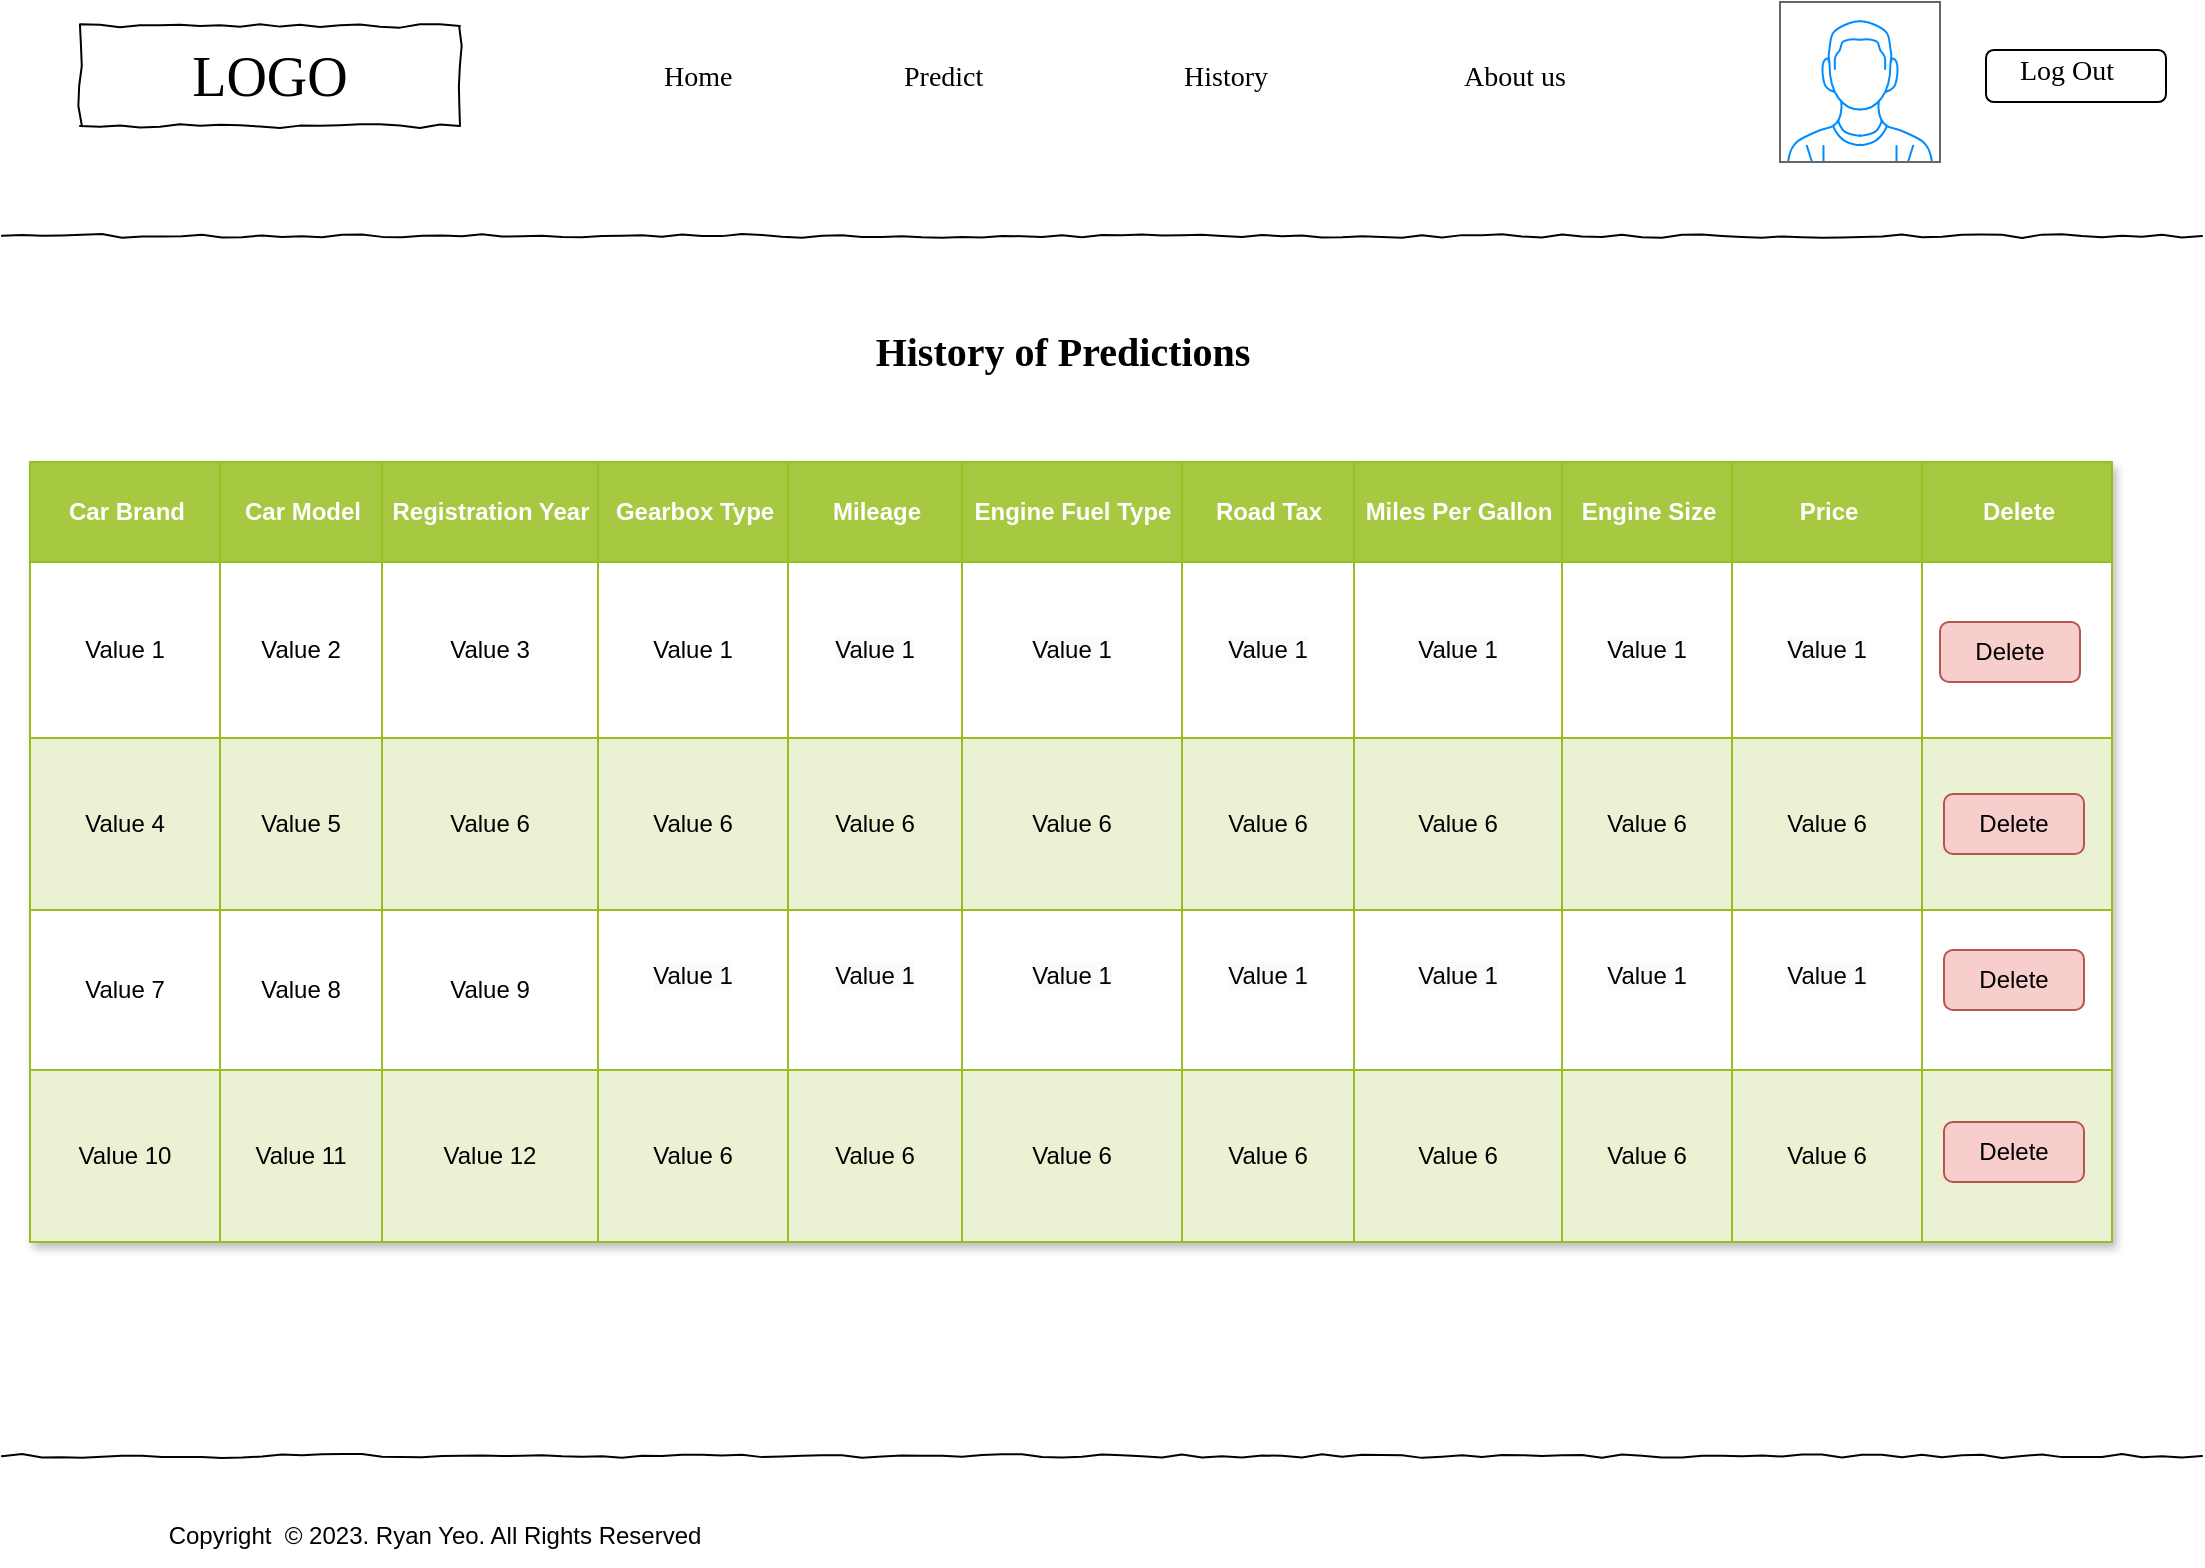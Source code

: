 <mxfile version="22.0.8" type="gitlab">
  <diagram name="Page-1" id="03018318-947c-dd8e-b7a3-06fadd420f32">
    <mxGraphModel dx="1235" dy="721" grid="1" gridSize="10" guides="1" tooltips="1" connect="1" arrows="1" fold="1" page="1" pageScale="1" pageWidth="1100" pageHeight="850" background="none" math="0" shadow="0">
      <root>
        <mxCell id="0" />
        <mxCell id="1" parent="0" />
        <mxCell id="ZukCDp1NpsssW5DUEXsI-14" value="LOGO" style="whiteSpace=wrap;html=1;rounded=0;shadow=0;labelBackgroundColor=none;strokeWidth=1;fontFamily=Verdana;fontSize=28;align=center;comic=1;" parent="1" vertex="1">
          <mxGeometry x="39" y="52" width="190" height="50" as="geometry" />
        </mxCell>
        <mxCell id="ZukCDp1NpsssW5DUEXsI-15" value="Home" style="text;html=1;points=[];align=left;verticalAlign=top;spacingTop=-4;fontSize=14;fontFamily=Verdana" parent="1" vertex="1">
          <mxGeometry x="329" y="67" width="60" height="20" as="geometry" />
        </mxCell>
        <mxCell id="ZukCDp1NpsssW5DUEXsI-16" value="Predict" style="text;html=1;points=[];align=left;verticalAlign=top;spacingTop=-4;fontSize=14;fontFamily=Verdana" parent="1" vertex="1">
          <mxGeometry x="449" y="67" width="60" height="20" as="geometry" />
        </mxCell>
        <mxCell id="ZukCDp1NpsssW5DUEXsI-17" value="" style="line;strokeWidth=1;html=1;rounded=0;shadow=0;labelBackgroundColor=none;fillColor=none;fontFamily=Verdana;fontSize=14;fontColor=#000000;align=center;comic=1;" parent="1" vertex="1">
          <mxGeometry y="152" width="1100" height="10" as="geometry" />
        </mxCell>
        <mxCell id="ZukCDp1NpsssW5DUEXsI-19" value="History" style="text;html=1;points=[];align=left;verticalAlign=top;spacingTop=-4;fontSize=14;fontFamily=Verdana" parent="1" vertex="1">
          <mxGeometry x="589" y="67" width="60" height="20" as="geometry" />
        </mxCell>
        <mxCell id="ZukCDp1NpsssW5DUEXsI-20" value="About us" style="text;html=1;points=[];align=left;verticalAlign=top;spacingTop=-4;fontSize=14;fontFamily=Verdana" parent="1" vertex="1">
          <mxGeometry x="729" y="67" width="60" height="20" as="geometry" />
        </mxCell>
        <mxCell id="ZukCDp1NpsssW5DUEXsI-21" value="" style="verticalLabelPosition=bottom;shadow=0;dashed=0;align=center;html=1;verticalAlign=top;strokeWidth=1;shape=mxgraph.mockup.containers.userMale;strokeColor=#666666;strokeColor2=#008cff;" parent="1" vertex="1">
          <mxGeometry x="889" y="40" width="80" height="80" as="geometry" />
        </mxCell>
        <mxCell id="ZukCDp1NpsssW5DUEXsI-22" value="" style="group" parent="1" vertex="1" connectable="0">
          <mxGeometry x="992" y="64" width="90" height="26" as="geometry" />
        </mxCell>
        <mxCell id="ZukCDp1NpsssW5DUEXsI-23" value="" style="rounded=1;whiteSpace=wrap;html=1;" parent="ZukCDp1NpsssW5DUEXsI-22" vertex="1">
          <mxGeometry width="90" height="26" as="geometry" />
        </mxCell>
        <mxCell id="ZukCDp1NpsssW5DUEXsI-24" value="Log Out" style="text;html=1;points=[];align=left;verticalAlign=top;spacingTop=-4;fontSize=14;fontFamily=Verdana" parent="ZukCDp1NpsssW5DUEXsI-22" vertex="1">
          <mxGeometry x="15" width="60" height="20" as="geometry" />
        </mxCell>
        <mxCell id="ZukCDp1NpsssW5DUEXsI-25" value="" style="line;strokeWidth=1;html=1;rounded=0;shadow=0;labelBackgroundColor=none;fillColor=none;fontFamily=Verdana;fontSize=14;fontColor=#000000;align=center;comic=1;" parent="1" vertex="1">
          <mxGeometry y="762" width="1100" height="10" as="geometry" />
        </mxCell>
        <mxCell id="ZukCDp1NpsssW5DUEXsI-26" value="Copyright&amp;nbsp;&amp;nbsp;© 2023. Ryan Yeo. All Rights Reserved" style="text;html=1;align=center;verticalAlign=middle;resizable=0;points=[];autosize=1;strokeColor=none;fillColor=none;" parent="1" vertex="1">
          <mxGeometry x="71" y="792" width="290" height="30" as="geometry" />
        </mxCell>
        <mxCell id="ZukCDp1NpsssW5DUEXsI-48" value="&lt;b&gt;&lt;font style=&quot;font-size: 20px;&quot;&gt;History of Predictions&lt;/font&gt;&lt;/b&gt;" style="text;html=1;points=[];align=center;verticalAlign=top;spacingTop=-4;fontSize=14;fontFamily=Verdana" parent="1" vertex="1">
          <mxGeometry x="320" y="200" width="420" height="20" as="geometry" />
        </mxCell>
        <mxCell id="ZukCDp1NpsssW5DUEXsI-27" value="Assets" style="childLayout=tableLayout;recursiveResize=0;strokeColor=#98bf21;fillColor=#A7C942;shadow=1;" parent="1" vertex="1">
          <mxGeometry x="14" y="270" width="1041" height="390" as="geometry" />
        </mxCell>
        <mxCell id="ZukCDp1NpsssW5DUEXsI-28" style="shape=tableRow;horizontal=0;startSize=0;swimlaneHead=0;swimlaneBody=0;top=0;left=0;bottom=0;right=0;dropTarget=0;collapsible=0;recursiveResize=0;expand=0;fontStyle=0;strokeColor=inherit;fillColor=#ffffff;" parent="ZukCDp1NpsssW5DUEXsI-27" vertex="1">
          <mxGeometry width="1041" height="50" as="geometry" />
        </mxCell>
        <mxCell id="ZukCDp1NpsssW5DUEXsI-29" value="Car Brand" style="connectable=0;recursiveResize=0;strokeColor=inherit;fillColor=#A7C942;align=center;fontStyle=1;fontColor=#FFFFFF;html=1;" parent="ZukCDp1NpsssW5DUEXsI-28" vertex="1">
          <mxGeometry width="95" height="50" as="geometry">
            <mxRectangle width="95" height="50" as="alternateBounds" />
          </mxGeometry>
        </mxCell>
        <mxCell id="ZukCDp1NpsssW5DUEXsI-30" value="Car Model" style="connectable=0;recursiveResize=0;strokeColor=inherit;fillColor=#A7C942;align=center;fontStyle=1;fontColor=#FFFFFF;html=1;" parent="ZukCDp1NpsssW5DUEXsI-28" vertex="1">
          <mxGeometry x="95" width="81" height="50" as="geometry">
            <mxRectangle width="81" height="50" as="alternateBounds" />
          </mxGeometry>
        </mxCell>
        <mxCell id="ZukCDp1NpsssW5DUEXsI-31" value="Registration Year" style="connectable=0;recursiveResize=0;strokeColor=inherit;fillColor=#A7C942;align=center;fontStyle=1;fontColor=#FFFFFF;html=1;" parent="ZukCDp1NpsssW5DUEXsI-28" vertex="1">
          <mxGeometry x="176" width="108" height="50" as="geometry">
            <mxRectangle width="108" height="50" as="alternateBounds" />
          </mxGeometry>
        </mxCell>
        <mxCell id="ZukCDp1NpsssW5DUEXsI-151" value="Gearbox Type" style="connectable=0;recursiveResize=0;strokeColor=inherit;fillColor=#A7C942;align=center;fontStyle=1;fontColor=#FFFFFF;html=1;" parent="ZukCDp1NpsssW5DUEXsI-28" vertex="1">
          <mxGeometry x="284" width="95" height="50" as="geometry">
            <mxRectangle width="95" height="50" as="alternateBounds" />
          </mxGeometry>
        </mxCell>
        <mxCell id="ZukCDp1NpsssW5DUEXsI-146" value="Mileage" style="connectable=0;recursiveResize=0;strokeColor=inherit;fillColor=#A7C942;align=center;fontStyle=1;fontColor=#FFFFFF;html=1;" parent="ZukCDp1NpsssW5DUEXsI-28" vertex="1">
          <mxGeometry x="379" width="87" height="50" as="geometry">
            <mxRectangle width="87" height="50" as="alternateBounds" />
          </mxGeometry>
        </mxCell>
        <mxCell id="ZukCDp1NpsssW5DUEXsI-141" value="Engine Fuel Type" style="connectable=0;recursiveResize=0;strokeColor=inherit;fillColor=#A7C942;align=center;fontStyle=1;fontColor=#FFFFFF;html=1;" parent="ZukCDp1NpsssW5DUEXsI-28" vertex="1">
          <mxGeometry x="466" width="110" height="50" as="geometry">
            <mxRectangle width="110" height="50" as="alternateBounds" />
          </mxGeometry>
        </mxCell>
        <mxCell id="ZukCDp1NpsssW5DUEXsI-136" value="Road Tax" style="connectable=0;recursiveResize=0;strokeColor=inherit;fillColor=#A7C942;align=center;fontStyle=1;fontColor=#FFFFFF;html=1;" parent="ZukCDp1NpsssW5DUEXsI-28" vertex="1">
          <mxGeometry x="576" width="86" height="50" as="geometry">
            <mxRectangle width="86" height="50" as="alternateBounds" />
          </mxGeometry>
        </mxCell>
        <mxCell id="ZukCDp1NpsssW5DUEXsI-131" value="Miles Per Gallon" style="connectable=0;recursiveResize=0;strokeColor=inherit;fillColor=#A7C942;align=center;fontStyle=1;fontColor=#FFFFFF;html=1;" parent="ZukCDp1NpsssW5DUEXsI-28" vertex="1">
          <mxGeometry x="662" width="104" height="50" as="geometry">
            <mxRectangle width="104" height="50" as="alternateBounds" />
          </mxGeometry>
        </mxCell>
        <mxCell id="ZukCDp1NpsssW5DUEXsI-126" value="Engine Size" style="connectable=0;recursiveResize=0;strokeColor=inherit;fillColor=#A7C942;align=center;fontStyle=1;fontColor=#FFFFFF;html=1;" parent="ZukCDp1NpsssW5DUEXsI-28" vertex="1">
          <mxGeometry x="766" width="85" height="50" as="geometry">
            <mxRectangle width="85" height="50" as="alternateBounds" />
          </mxGeometry>
        </mxCell>
        <mxCell id="ZukCDp1NpsssW5DUEXsI-121" value="Price" style="connectable=0;recursiveResize=0;strokeColor=inherit;fillColor=#A7C942;align=center;fontStyle=1;fontColor=#FFFFFF;html=1;" parent="ZukCDp1NpsssW5DUEXsI-28" vertex="1">
          <mxGeometry x="851" width="95" height="50" as="geometry">
            <mxRectangle width="95" height="50" as="alternateBounds" />
          </mxGeometry>
        </mxCell>
        <mxCell id="8HV1N5xCebpjDECiZHjt-6" value="Delete" style="connectable=0;recursiveResize=0;strokeColor=inherit;fillColor=#A7C942;align=center;fontStyle=1;fontColor=#FFFFFF;html=1;" parent="ZukCDp1NpsssW5DUEXsI-28" vertex="1">
          <mxGeometry x="946" width="95" height="50" as="geometry">
            <mxRectangle width="95" height="50" as="alternateBounds" />
          </mxGeometry>
        </mxCell>
        <mxCell id="ZukCDp1NpsssW5DUEXsI-32" value="" style="shape=tableRow;horizontal=0;startSize=0;swimlaneHead=0;swimlaneBody=0;top=0;left=0;bottom=0;right=0;dropTarget=0;collapsible=0;recursiveResize=0;expand=0;fontStyle=0;strokeColor=inherit;fillColor=#ffffff;" parent="ZukCDp1NpsssW5DUEXsI-27" vertex="1">
          <mxGeometry y="50" width="1041" height="88" as="geometry" />
        </mxCell>
        <mxCell id="ZukCDp1NpsssW5DUEXsI-33" value="Value 1" style="connectable=0;recursiveResize=0;strokeColor=inherit;fillColor=inherit;align=center;whiteSpace=wrap;html=1;" parent="ZukCDp1NpsssW5DUEXsI-32" vertex="1">
          <mxGeometry width="95" height="88" as="geometry">
            <mxRectangle width="95" height="88" as="alternateBounds" />
          </mxGeometry>
        </mxCell>
        <mxCell id="ZukCDp1NpsssW5DUEXsI-34" value="Value 2" style="connectable=0;recursiveResize=0;strokeColor=inherit;fillColor=inherit;align=center;whiteSpace=wrap;html=1;" parent="ZukCDp1NpsssW5DUEXsI-32" vertex="1">
          <mxGeometry x="95" width="81" height="88" as="geometry">
            <mxRectangle width="81" height="88" as="alternateBounds" />
          </mxGeometry>
        </mxCell>
        <mxCell id="ZukCDp1NpsssW5DUEXsI-35" value="Value 3" style="connectable=0;recursiveResize=0;strokeColor=inherit;fillColor=inherit;align=center;whiteSpace=wrap;html=1;" parent="ZukCDp1NpsssW5DUEXsI-32" vertex="1">
          <mxGeometry x="176" width="108" height="88" as="geometry">
            <mxRectangle width="108" height="88" as="alternateBounds" />
          </mxGeometry>
        </mxCell>
        <mxCell id="ZukCDp1NpsssW5DUEXsI-152" value="Value 1&lt;br&gt;" style="connectable=0;recursiveResize=0;strokeColor=inherit;fillColor=inherit;align=center;whiteSpace=wrap;html=1;" parent="ZukCDp1NpsssW5DUEXsI-32" vertex="1">
          <mxGeometry x="284" width="95" height="88" as="geometry">
            <mxRectangle width="95" height="88" as="alternateBounds" />
          </mxGeometry>
        </mxCell>
        <mxCell id="ZukCDp1NpsssW5DUEXsI-147" value="&#xa;&lt;br style=&quot;border-color: var(--border-color); color: rgb(0, 0, 0); font-family: Helvetica; font-size: 12px; font-style: normal; font-variant-ligatures: normal; font-variant-caps: normal; font-weight: 400; letter-spacing: normal; orphans: 2; text-align: center; text-indent: 0px; text-transform: none; widows: 2; word-spacing: 0px; -webkit-text-stroke-width: 0px; background-color: rgb(251, 251, 251); text-decoration-thickness: initial; text-decoration-style: initial; text-decoration-color: initial;&quot;&gt;&lt;span style=&quot;border-color: var(--border-color); color: rgb(0, 0, 0); font-family: Helvetica; font-size: 12px; font-style: normal; font-variant-ligatures: normal; font-variant-caps: normal; font-weight: 400; letter-spacing: normal; orphans: 2; text-align: center; text-indent: 0px; text-transform: none; widows: 2; word-spacing: 0px; -webkit-text-stroke-width: 0px; text-decoration-thickness: initial; text-decoration-style: initial; text-decoration-color: initial; background-color: rgb(251, 251, 251); float: none; display: inline !important;&quot;&gt;Value 1&lt;/span&gt;&lt;br style=&quot;border-color: var(--border-color); color: rgb(0, 0, 0); font-family: Helvetica; font-size: 12px; font-style: normal; font-variant-ligatures: normal; font-variant-caps: normal; font-weight: 400; letter-spacing: normal; orphans: 2; text-align: center; text-indent: 0px; text-transform: none; widows: 2; word-spacing: 0px; -webkit-text-stroke-width: 0px; background-color: rgb(251, 251, 251); text-decoration-thickness: initial; text-decoration-style: initial; text-decoration-color: initial;&quot;&gt;&#xa;&#xa;" style="connectable=0;recursiveResize=0;strokeColor=inherit;fillColor=inherit;align=center;whiteSpace=wrap;html=1;" parent="ZukCDp1NpsssW5DUEXsI-32" vertex="1">
          <mxGeometry x="379" width="87" height="88" as="geometry">
            <mxRectangle width="87" height="88" as="alternateBounds" />
          </mxGeometry>
        </mxCell>
        <mxCell id="ZukCDp1NpsssW5DUEXsI-142" value="&#xa;&lt;br style=&quot;border-color: var(--border-color); color: rgb(0, 0, 0); font-family: Helvetica; font-size: 12px; font-style: normal; font-variant-ligatures: normal; font-variant-caps: normal; font-weight: 400; letter-spacing: normal; orphans: 2; text-align: center; text-indent: 0px; text-transform: none; widows: 2; word-spacing: 0px; -webkit-text-stroke-width: 0px; background-color: rgb(251, 251, 251); text-decoration-thickness: initial; text-decoration-style: initial; text-decoration-color: initial;&quot;&gt;&lt;span style=&quot;border-color: var(--border-color); color: rgb(0, 0, 0); font-family: Helvetica; font-size: 12px; font-style: normal; font-variant-ligatures: normal; font-variant-caps: normal; font-weight: 400; letter-spacing: normal; orphans: 2; text-align: center; text-indent: 0px; text-transform: none; widows: 2; word-spacing: 0px; -webkit-text-stroke-width: 0px; text-decoration-thickness: initial; text-decoration-style: initial; text-decoration-color: initial; background-color: rgb(251, 251, 251); float: none; display: inline !important;&quot;&gt;Value 1&lt;/span&gt;&lt;br style=&quot;border-color: var(--border-color); color: rgb(0, 0, 0); font-family: Helvetica; font-size: 12px; font-style: normal; font-variant-ligatures: normal; font-variant-caps: normal; font-weight: 400; letter-spacing: normal; orphans: 2; text-align: center; text-indent: 0px; text-transform: none; widows: 2; word-spacing: 0px; -webkit-text-stroke-width: 0px; background-color: rgb(251, 251, 251); text-decoration-thickness: initial; text-decoration-style: initial; text-decoration-color: initial;&quot;&gt;&#xa;&#xa;" style="connectable=0;recursiveResize=0;strokeColor=inherit;fillColor=inherit;align=center;whiteSpace=wrap;html=1;" parent="ZukCDp1NpsssW5DUEXsI-32" vertex="1">
          <mxGeometry x="466" width="110" height="88" as="geometry">
            <mxRectangle width="110" height="88" as="alternateBounds" />
          </mxGeometry>
        </mxCell>
        <mxCell id="ZukCDp1NpsssW5DUEXsI-137" value="&#xa;&lt;br style=&quot;border-color: var(--border-color); color: rgb(0, 0, 0); font-family: Helvetica; font-size: 12px; font-style: normal; font-variant-ligatures: normal; font-variant-caps: normal; font-weight: 400; letter-spacing: normal; orphans: 2; text-align: center; text-indent: 0px; text-transform: none; widows: 2; word-spacing: 0px; -webkit-text-stroke-width: 0px; background-color: rgb(251, 251, 251); text-decoration-thickness: initial; text-decoration-style: initial; text-decoration-color: initial;&quot;&gt;&lt;span style=&quot;border-color: var(--border-color); color: rgb(0, 0, 0); font-family: Helvetica; font-size: 12px; font-style: normal; font-variant-ligatures: normal; font-variant-caps: normal; font-weight: 400; letter-spacing: normal; orphans: 2; text-align: center; text-indent: 0px; text-transform: none; widows: 2; word-spacing: 0px; -webkit-text-stroke-width: 0px; text-decoration-thickness: initial; text-decoration-style: initial; text-decoration-color: initial; background-color: rgb(251, 251, 251); float: none; display: inline !important;&quot;&gt;Value 1&lt;/span&gt;&lt;br style=&quot;border-color: var(--border-color); color: rgb(0, 0, 0); font-family: Helvetica; font-size: 12px; font-style: normal; font-variant-ligatures: normal; font-variant-caps: normal; font-weight: 400; letter-spacing: normal; orphans: 2; text-align: center; text-indent: 0px; text-transform: none; widows: 2; word-spacing: 0px; -webkit-text-stroke-width: 0px; background-color: rgb(251, 251, 251); text-decoration-thickness: initial; text-decoration-style: initial; text-decoration-color: initial;&quot;&gt;&#xa;&#xa;" style="connectable=0;recursiveResize=0;strokeColor=inherit;fillColor=inherit;align=center;whiteSpace=wrap;html=1;" parent="ZukCDp1NpsssW5DUEXsI-32" vertex="1">
          <mxGeometry x="576" width="86" height="88" as="geometry">
            <mxRectangle width="86" height="88" as="alternateBounds" />
          </mxGeometry>
        </mxCell>
        <mxCell id="ZukCDp1NpsssW5DUEXsI-132" value="&#xa;&lt;br style=&quot;border-color: var(--border-color); color: rgb(0, 0, 0); font-family: Helvetica; font-size: 12px; font-style: normal; font-variant-ligatures: normal; font-variant-caps: normal; font-weight: 400; letter-spacing: normal; orphans: 2; text-align: center; text-indent: 0px; text-transform: none; widows: 2; word-spacing: 0px; -webkit-text-stroke-width: 0px; background-color: rgb(251, 251, 251); text-decoration-thickness: initial; text-decoration-style: initial; text-decoration-color: initial;&quot;&gt;&lt;span style=&quot;border-color: var(--border-color); color: rgb(0, 0, 0); font-family: Helvetica; font-size: 12px; font-style: normal; font-variant-ligatures: normal; font-variant-caps: normal; font-weight: 400; letter-spacing: normal; orphans: 2; text-align: center; text-indent: 0px; text-transform: none; widows: 2; word-spacing: 0px; -webkit-text-stroke-width: 0px; text-decoration-thickness: initial; text-decoration-style: initial; text-decoration-color: initial; background-color: rgb(251, 251, 251); float: none; display: inline !important;&quot;&gt;Value 1&lt;/span&gt;&lt;br style=&quot;border-color: var(--border-color); color: rgb(0, 0, 0); font-family: Helvetica; font-size: 12px; font-style: normal; font-variant-ligatures: normal; font-variant-caps: normal; font-weight: 400; letter-spacing: normal; orphans: 2; text-align: center; text-indent: 0px; text-transform: none; widows: 2; word-spacing: 0px; -webkit-text-stroke-width: 0px; background-color: rgb(251, 251, 251); text-decoration-thickness: initial; text-decoration-style: initial; text-decoration-color: initial;&quot;&gt;&#xa;&#xa;" style="connectable=0;recursiveResize=0;strokeColor=inherit;fillColor=inherit;align=center;whiteSpace=wrap;html=1;" parent="ZukCDp1NpsssW5DUEXsI-32" vertex="1">
          <mxGeometry x="662" width="104" height="88" as="geometry">
            <mxRectangle width="104" height="88" as="alternateBounds" />
          </mxGeometry>
        </mxCell>
        <mxCell id="ZukCDp1NpsssW5DUEXsI-127" value="&#xa;&lt;br style=&quot;border-color: var(--border-color); color: rgb(0, 0, 0); font-family: Helvetica; font-size: 12px; font-style: normal; font-variant-ligatures: normal; font-variant-caps: normal; font-weight: 400; letter-spacing: normal; orphans: 2; text-align: center; text-indent: 0px; text-transform: none; widows: 2; word-spacing: 0px; -webkit-text-stroke-width: 0px; background-color: rgb(251, 251, 251); text-decoration-thickness: initial; text-decoration-style: initial; text-decoration-color: initial;&quot;&gt;&lt;span style=&quot;border-color: var(--border-color); color: rgb(0, 0, 0); font-family: Helvetica; font-size: 12px; font-style: normal; font-variant-ligatures: normal; font-variant-caps: normal; font-weight: 400; letter-spacing: normal; orphans: 2; text-align: center; text-indent: 0px; text-transform: none; widows: 2; word-spacing: 0px; -webkit-text-stroke-width: 0px; text-decoration-thickness: initial; text-decoration-style: initial; text-decoration-color: initial; background-color: rgb(251, 251, 251); float: none; display: inline !important;&quot;&gt;Value 1&lt;/span&gt;&lt;br style=&quot;border-color: var(--border-color); color: rgb(0, 0, 0); font-family: Helvetica; font-size: 12px; font-style: normal; font-variant-ligatures: normal; font-variant-caps: normal; font-weight: 400; letter-spacing: normal; orphans: 2; text-align: center; text-indent: 0px; text-transform: none; widows: 2; word-spacing: 0px; -webkit-text-stroke-width: 0px; background-color: rgb(251, 251, 251); text-decoration-thickness: initial; text-decoration-style: initial; text-decoration-color: initial;&quot;&gt;&#xa;&#xa;" style="connectable=0;recursiveResize=0;strokeColor=inherit;fillColor=inherit;align=center;whiteSpace=wrap;html=1;" parent="ZukCDp1NpsssW5DUEXsI-32" vertex="1">
          <mxGeometry x="766" width="85" height="88" as="geometry">
            <mxRectangle width="85" height="88" as="alternateBounds" />
          </mxGeometry>
        </mxCell>
        <mxCell id="ZukCDp1NpsssW5DUEXsI-122" value="&#xa;&lt;br style=&quot;border-color: var(--border-color); color: rgb(0, 0, 0); font-family: Helvetica; font-size: 12px; font-style: normal; font-variant-ligatures: normal; font-variant-caps: normal; font-weight: 400; letter-spacing: normal; orphans: 2; text-align: center; text-indent: 0px; text-transform: none; widows: 2; word-spacing: 0px; -webkit-text-stroke-width: 0px; background-color: rgb(251, 251, 251); text-decoration-thickness: initial; text-decoration-style: initial; text-decoration-color: initial;&quot;&gt;&lt;span style=&quot;border-color: var(--border-color); color: rgb(0, 0, 0); font-family: Helvetica; font-size: 12px; font-style: normal; font-variant-ligatures: normal; font-variant-caps: normal; font-weight: 400; letter-spacing: normal; orphans: 2; text-align: center; text-indent: 0px; text-transform: none; widows: 2; word-spacing: 0px; -webkit-text-stroke-width: 0px; text-decoration-thickness: initial; text-decoration-style: initial; text-decoration-color: initial; background-color: rgb(251, 251, 251); float: none; display: inline !important;&quot;&gt;Value 1&lt;/span&gt;&lt;br style=&quot;border-color: var(--border-color); color: rgb(0, 0, 0); font-family: Helvetica; font-size: 12px; font-style: normal; font-variant-ligatures: normal; font-variant-caps: normal; font-weight: 400; letter-spacing: normal; orphans: 2; text-align: center; text-indent: 0px; text-transform: none; widows: 2; word-spacing: 0px; -webkit-text-stroke-width: 0px; background-color: rgb(251, 251, 251); text-decoration-thickness: initial; text-decoration-style: initial; text-decoration-color: initial;&quot;&gt;&#xa;&#xa;" style="connectable=0;recursiveResize=0;strokeColor=inherit;fillColor=inherit;align=center;whiteSpace=wrap;html=1;" parent="ZukCDp1NpsssW5DUEXsI-32" vertex="1">
          <mxGeometry x="851" width="95" height="88" as="geometry">
            <mxRectangle width="95" height="88" as="alternateBounds" />
          </mxGeometry>
        </mxCell>
        <mxCell id="8HV1N5xCebpjDECiZHjt-7" style="connectable=0;recursiveResize=0;strokeColor=inherit;fillColor=inherit;align=center;whiteSpace=wrap;html=1;" parent="ZukCDp1NpsssW5DUEXsI-32" vertex="1">
          <mxGeometry x="946" width="95" height="88" as="geometry">
            <mxRectangle width="95" height="88" as="alternateBounds" />
          </mxGeometry>
        </mxCell>
        <mxCell id="ZukCDp1NpsssW5DUEXsI-36" value="" style="shape=tableRow;horizontal=0;startSize=0;swimlaneHead=0;swimlaneBody=0;top=0;left=0;bottom=0;right=0;dropTarget=0;collapsible=0;recursiveResize=0;expand=0;fontStyle=1;strokeColor=inherit;fillColor=#EAF2D3;" parent="ZukCDp1NpsssW5DUEXsI-27" vertex="1">
          <mxGeometry y="138" width="1041" height="86" as="geometry" />
        </mxCell>
        <mxCell id="ZukCDp1NpsssW5DUEXsI-37" value="Value 4" style="connectable=0;recursiveResize=0;strokeColor=inherit;fillColor=inherit;whiteSpace=wrap;html=1;" parent="ZukCDp1NpsssW5DUEXsI-36" vertex="1">
          <mxGeometry width="95" height="86" as="geometry">
            <mxRectangle width="95" height="86" as="alternateBounds" />
          </mxGeometry>
        </mxCell>
        <mxCell id="ZukCDp1NpsssW5DUEXsI-38" value="Value 5" style="connectable=0;recursiveResize=0;strokeColor=inherit;fillColor=inherit;whiteSpace=wrap;html=1;" parent="ZukCDp1NpsssW5DUEXsI-36" vertex="1">
          <mxGeometry x="95" width="81" height="86" as="geometry">
            <mxRectangle width="81" height="86" as="alternateBounds" />
          </mxGeometry>
        </mxCell>
        <mxCell id="ZukCDp1NpsssW5DUEXsI-39" value="Value 6" style="connectable=0;recursiveResize=0;strokeColor=inherit;fillColor=inherit;whiteSpace=wrap;html=1;" parent="ZukCDp1NpsssW5DUEXsI-36" vertex="1">
          <mxGeometry x="176" width="108" height="86" as="geometry">
            <mxRectangle width="108" height="86" as="alternateBounds" />
          </mxGeometry>
        </mxCell>
        <mxCell id="ZukCDp1NpsssW5DUEXsI-153" value="Value 6" style="connectable=0;recursiveResize=0;strokeColor=inherit;fillColor=inherit;whiteSpace=wrap;html=1;" parent="ZukCDp1NpsssW5DUEXsI-36" vertex="1">
          <mxGeometry x="284" width="95" height="86" as="geometry">
            <mxRectangle width="95" height="86" as="alternateBounds" />
          </mxGeometry>
        </mxCell>
        <mxCell id="ZukCDp1NpsssW5DUEXsI-148" value="Value 6" style="connectable=0;recursiveResize=0;strokeColor=inherit;fillColor=inherit;whiteSpace=wrap;html=1;" parent="ZukCDp1NpsssW5DUEXsI-36" vertex="1">
          <mxGeometry x="379" width="87" height="86" as="geometry">
            <mxRectangle width="87" height="86" as="alternateBounds" />
          </mxGeometry>
        </mxCell>
        <mxCell id="ZukCDp1NpsssW5DUEXsI-143" value="Value 6" style="connectable=0;recursiveResize=0;strokeColor=inherit;fillColor=inherit;whiteSpace=wrap;html=1;" parent="ZukCDp1NpsssW5DUEXsI-36" vertex="1">
          <mxGeometry x="466" width="110" height="86" as="geometry">
            <mxRectangle width="110" height="86" as="alternateBounds" />
          </mxGeometry>
        </mxCell>
        <mxCell id="ZukCDp1NpsssW5DUEXsI-138" value="Value 6" style="connectable=0;recursiveResize=0;strokeColor=inherit;fillColor=inherit;whiteSpace=wrap;html=1;" parent="ZukCDp1NpsssW5DUEXsI-36" vertex="1">
          <mxGeometry x="576" width="86" height="86" as="geometry">
            <mxRectangle width="86" height="86" as="alternateBounds" />
          </mxGeometry>
        </mxCell>
        <mxCell id="ZukCDp1NpsssW5DUEXsI-133" value="Value 6" style="connectable=0;recursiveResize=0;strokeColor=inherit;fillColor=inherit;whiteSpace=wrap;html=1;" parent="ZukCDp1NpsssW5DUEXsI-36" vertex="1">
          <mxGeometry x="662" width="104" height="86" as="geometry">
            <mxRectangle width="104" height="86" as="alternateBounds" />
          </mxGeometry>
        </mxCell>
        <mxCell id="ZukCDp1NpsssW5DUEXsI-128" value="Value 6" style="connectable=0;recursiveResize=0;strokeColor=inherit;fillColor=inherit;whiteSpace=wrap;html=1;" parent="ZukCDp1NpsssW5DUEXsI-36" vertex="1">
          <mxGeometry x="766" width="85" height="86" as="geometry">
            <mxRectangle width="85" height="86" as="alternateBounds" />
          </mxGeometry>
        </mxCell>
        <mxCell id="ZukCDp1NpsssW5DUEXsI-123" value="Value 6" style="connectable=0;recursiveResize=0;strokeColor=inherit;fillColor=inherit;whiteSpace=wrap;html=1;" parent="ZukCDp1NpsssW5DUEXsI-36" vertex="1">
          <mxGeometry x="851" width="95" height="86" as="geometry">
            <mxRectangle width="95" height="86" as="alternateBounds" />
          </mxGeometry>
        </mxCell>
        <mxCell id="8HV1N5xCebpjDECiZHjt-8" style="connectable=0;recursiveResize=0;strokeColor=inherit;fillColor=inherit;whiteSpace=wrap;html=1;" parent="ZukCDp1NpsssW5DUEXsI-36" vertex="1">
          <mxGeometry x="946" width="95" height="86" as="geometry">
            <mxRectangle width="95" height="86" as="alternateBounds" />
          </mxGeometry>
        </mxCell>
        <mxCell id="ZukCDp1NpsssW5DUEXsI-40" value="" style="shape=tableRow;horizontal=0;startSize=0;swimlaneHead=0;swimlaneBody=0;top=0;left=0;bottom=0;right=0;dropTarget=0;collapsible=0;recursiveResize=0;expand=0;fontStyle=0;strokeColor=inherit;fillColor=#ffffff;" parent="ZukCDp1NpsssW5DUEXsI-27" vertex="1">
          <mxGeometry y="224" width="1041" height="80" as="geometry" />
        </mxCell>
        <mxCell id="ZukCDp1NpsssW5DUEXsI-41" value="Value 7" style="connectable=0;recursiveResize=0;strokeColor=inherit;fillColor=inherit;fontStyle=0;align=center;whiteSpace=wrap;html=1;" parent="ZukCDp1NpsssW5DUEXsI-40" vertex="1">
          <mxGeometry width="95" height="80" as="geometry">
            <mxRectangle width="95" height="80" as="alternateBounds" />
          </mxGeometry>
        </mxCell>
        <mxCell id="ZukCDp1NpsssW5DUEXsI-42" value="Value 8" style="connectable=0;recursiveResize=0;strokeColor=inherit;fillColor=inherit;fontStyle=0;align=center;whiteSpace=wrap;html=1;" parent="ZukCDp1NpsssW5DUEXsI-40" vertex="1">
          <mxGeometry x="95" width="81" height="80" as="geometry">
            <mxRectangle width="81" height="80" as="alternateBounds" />
          </mxGeometry>
        </mxCell>
        <mxCell id="ZukCDp1NpsssW5DUEXsI-43" value="Value 9" style="connectable=0;recursiveResize=0;strokeColor=inherit;fillColor=inherit;fontStyle=0;align=center;whiteSpace=wrap;html=1;" parent="ZukCDp1NpsssW5DUEXsI-40" vertex="1">
          <mxGeometry x="176" width="108" height="80" as="geometry">
            <mxRectangle width="108" height="80" as="alternateBounds" />
          </mxGeometry>
        </mxCell>
        <mxCell id="ZukCDp1NpsssW5DUEXsI-154" value="&#xa;&lt;span style=&quot;color: rgb(0, 0, 0); font-family: Helvetica; font-size: 12px; font-style: normal; font-variant-ligatures: normal; font-variant-caps: normal; font-weight: 400; letter-spacing: normal; orphans: 2; text-align: center; text-indent: 0px; text-transform: none; widows: 2; word-spacing: 0px; -webkit-text-stroke-width: 0px; background-color: rgb(251, 251, 251); text-decoration-thickness: initial; text-decoration-style: initial; text-decoration-color: initial; float: none; display: inline !important;&quot;&gt;Value 1&lt;/span&gt;&#xa;&#xa;" style="connectable=0;recursiveResize=0;strokeColor=inherit;fillColor=inherit;fontStyle=0;align=center;whiteSpace=wrap;html=1;" parent="ZukCDp1NpsssW5DUEXsI-40" vertex="1">
          <mxGeometry x="284" width="95" height="80" as="geometry">
            <mxRectangle width="95" height="80" as="alternateBounds" />
          </mxGeometry>
        </mxCell>
        <mxCell id="ZukCDp1NpsssW5DUEXsI-149" value="&#xa;&lt;span style=&quot;color: rgb(0, 0, 0); font-family: Helvetica; font-size: 12px; font-style: normal; font-variant-ligatures: normal; font-variant-caps: normal; font-weight: 400; letter-spacing: normal; orphans: 2; text-align: center; text-indent: 0px; text-transform: none; widows: 2; word-spacing: 0px; -webkit-text-stroke-width: 0px; background-color: rgb(251, 251, 251); text-decoration-thickness: initial; text-decoration-style: initial; text-decoration-color: initial; float: none; display: inline !important;&quot;&gt;Value 1&lt;/span&gt;&#xa;&#xa;" style="connectable=0;recursiveResize=0;strokeColor=inherit;fillColor=inherit;fontStyle=0;align=center;whiteSpace=wrap;html=1;" parent="ZukCDp1NpsssW5DUEXsI-40" vertex="1">
          <mxGeometry x="379" width="87" height="80" as="geometry">
            <mxRectangle width="87" height="80" as="alternateBounds" />
          </mxGeometry>
        </mxCell>
        <mxCell id="ZukCDp1NpsssW5DUEXsI-144" value="&#xa;&lt;span style=&quot;color: rgb(0, 0, 0); font-family: Helvetica; font-size: 12px; font-style: normal; font-variant-ligatures: normal; font-variant-caps: normal; font-weight: 400; letter-spacing: normal; orphans: 2; text-align: center; text-indent: 0px; text-transform: none; widows: 2; word-spacing: 0px; -webkit-text-stroke-width: 0px; background-color: rgb(251, 251, 251); text-decoration-thickness: initial; text-decoration-style: initial; text-decoration-color: initial; float: none; display: inline !important;&quot;&gt;Value 1&lt;/span&gt;&#xa;&#xa;" style="connectable=0;recursiveResize=0;strokeColor=inherit;fillColor=inherit;fontStyle=0;align=center;whiteSpace=wrap;html=1;" parent="ZukCDp1NpsssW5DUEXsI-40" vertex="1">
          <mxGeometry x="466" width="110" height="80" as="geometry">
            <mxRectangle width="110" height="80" as="alternateBounds" />
          </mxGeometry>
        </mxCell>
        <mxCell id="ZukCDp1NpsssW5DUEXsI-139" value="&#xa;&lt;span style=&quot;color: rgb(0, 0, 0); font-family: Helvetica; font-size: 12px; font-style: normal; font-variant-ligatures: normal; font-variant-caps: normal; font-weight: 400; letter-spacing: normal; orphans: 2; text-align: center; text-indent: 0px; text-transform: none; widows: 2; word-spacing: 0px; -webkit-text-stroke-width: 0px; background-color: rgb(251, 251, 251); text-decoration-thickness: initial; text-decoration-style: initial; text-decoration-color: initial; float: none; display: inline !important;&quot;&gt;Value 1&lt;/span&gt;&#xa;&#xa;" style="connectable=0;recursiveResize=0;strokeColor=inherit;fillColor=inherit;fontStyle=0;align=center;whiteSpace=wrap;html=1;" parent="ZukCDp1NpsssW5DUEXsI-40" vertex="1">
          <mxGeometry x="576" width="86" height="80" as="geometry">
            <mxRectangle width="86" height="80" as="alternateBounds" />
          </mxGeometry>
        </mxCell>
        <mxCell id="ZukCDp1NpsssW5DUEXsI-134" value="&#xa;&lt;span style=&quot;color: rgb(0, 0, 0); font-family: Helvetica; font-size: 12px; font-style: normal; font-variant-ligatures: normal; font-variant-caps: normal; font-weight: 400; letter-spacing: normal; orphans: 2; text-align: center; text-indent: 0px; text-transform: none; widows: 2; word-spacing: 0px; -webkit-text-stroke-width: 0px; background-color: rgb(251, 251, 251); text-decoration-thickness: initial; text-decoration-style: initial; text-decoration-color: initial; float: none; display: inline !important;&quot;&gt;Value 1&lt;/span&gt;&#xa;&#xa;" style="connectable=0;recursiveResize=0;strokeColor=inherit;fillColor=inherit;fontStyle=0;align=center;whiteSpace=wrap;html=1;" parent="ZukCDp1NpsssW5DUEXsI-40" vertex="1">
          <mxGeometry x="662" width="104" height="80" as="geometry">
            <mxRectangle width="104" height="80" as="alternateBounds" />
          </mxGeometry>
        </mxCell>
        <mxCell id="ZukCDp1NpsssW5DUEXsI-129" value="&#xa;&lt;span style=&quot;color: rgb(0, 0, 0); font-family: Helvetica; font-size: 12px; font-style: normal; font-variant-ligatures: normal; font-variant-caps: normal; font-weight: 400; letter-spacing: normal; orphans: 2; text-align: center; text-indent: 0px; text-transform: none; widows: 2; word-spacing: 0px; -webkit-text-stroke-width: 0px; background-color: rgb(251, 251, 251); text-decoration-thickness: initial; text-decoration-style: initial; text-decoration-color: initial; float: none; display: inline !important;&quot;&gt;Value 1&lt;/span&gt;&#xa;&#xa;" style="connectable=0;recursiveResize=0;strokeColor=inherit;fillColor=inherit;fontStyle=0;align=center;whiteSpace=wrap;html=1;" parent="ZukCDp1NpsssW5DUEXsI-40" vertex="1">
          <mxGeometry x="766" width="85" height="80" as="geometry">
            <mxRectangle width="85" height="80" as="alternateBounds" />
          </mxGeometry>
        </mxCell>
        <mxCell id="ZukCDp1NpsssW5DUEXsI-124" value="&#xa;&lt;span style=&quot;color: rgb(0, 0, 0); font-family: Helvetica; font-size: 12px; font-style: normal; font-variant-ligatures: normal; font-variant-caps: normal; font-weight: 400; letter-spacing: normal; orphans: 2; text-align: center; text-indent: 0px; text-transform: none; widows: 2; word-spacing: 0px; -webkit-text-stroke-width: 0px; background-color: rgb(251, 251, 251); text-decoration-thickness: initial; text-decoration-style: initial; text-decoration-color: initial; float: none; display: inline !important;&quot;&gt;Value 1&lt;/span&gt;&#xa;&#xa;" style="connectable=0;recursiveResize=0;strokeColor=inherit;fillColor=inherit;fontStyle=0;align=center;whiteSpace=wrap;html=1;" parent="ZukCDp1NpsssW5DUEXsI-40" vertex="1">
          <mxGeometry x="851" width="95" height="80" as="geometry">
            <mxRectangle width="95" height="80" as="alternateBounds" />
          </mxGeometry>
        </mxCell>
        <mxCell id="8HV1N5xCebpjDECiZHjt-9" style="connectable=0;recursiveResize=0;strokeColor=inherit;fillColor=inherit;fontStyle=0;align=center;whiteSpace=wrap;html=1;" parent="ZukCDp1NpsssW5DUEXsI-40" vertex="1">
          <mxGeometry x="946" width="95" height="80" as="geometry">
            <mxRectangle width="95" height="80" as="alternateBounds" />
          </mxGeometry>
        </mxCell>
        <mxCell id="ZukCDp1NpsssW5DUEXsI-44" value="" style="shape=tableRow;horizontal=0;startSize=0;swimlaneHead=0;swimlaneBody=0;top=0;left=0;bottom=0;right=0;dropTarget=0;collapsible=0;recursiveResize=0;expand=0;fontStyle=1;strokeColor=inherit;fillColor=#EAF2D3;" parent="ZukCDp1NpsssW5DUEXsI-27" vertex="1">
          <mxGeometry y="304" width="1041" height="86" as="geometry" />
        </mxCell>
        <mxCell id="ZukCDp1NpsssW5DUEXsI-45" value="Value 10" style="connectable=0;recursiveResize=0;strokeColor=inherit;fillColor=inherit;whiteSpace=wrap;html=1;" parent="ZukCDp1NpsssW5DUEXsI-44" vertex="1">
          <mxGeometry width="95" height="86" as="geometry">
            <mxRectangle width="95" height="86" as="alternateBounds" />
          </mxGeometry>
        </mxCell>
        <mxCell id="ZukCDp1NpsssW5DUEXsI-46" value="Value 11" style="connectable=0;recursiveResize=0;strokeColor=inherit;fillColor=inherit;whiteSpace=wrap;html=1;" parent="ZukCDp1NpsssW5DUEXsI-44" vertex="1">
          <mxGeometry x="95" width="81" height="86" as="geometry">
            <mxRectangle width="81" height="86" as="alternateBounds" />
          </mxGeometry>
        </mxCell>
        <mxCell id="ZukCDp1NpsssW5DUEXsI-47" value="Value 12" style="connectable=0;recursiveResize=0;strokeColor=inherit;fillColor=inherit;whiteSpace=wrap;html=1;" parent="ZukCDp1NpsssW5DUEXsI-44" vertex="1">
          <mxGeometry x="176" width="108" height="86" as="geometry">
            <mxRectangle width="108" height="86" as="alternateBounds" />
          </mxGeometry>
        </mxCell>
        <mxCell id="ZukCDp1NpsssW5DUEXsI-155" value="Value 6" style="connectable=0;recursiveResize=0;strokeColor=inherit;fillColor=inherit;whiteSpace=wrap;html=1;" parent="ZukCDp1NpsssW5DUEXsI-44" vertex="1">
          <mxGeometry x="284" width="95" height="86" as="geometry">
            <mxRectangle width="95" height="86" as="alternateBounds" />
          </mxGeometry>
        </mxCell>
        <mxCell id="ZukCDp1NpsssW5DUEXsI-150" value="Value 6" style="connectable=0;recursiveResize=0;strokeColor=inherit;fillColor=inherit;whiteSpace=wrap;html=1;" parent="ZukCDp1NpsssW5DUEXsI-44" vertex="1">
          <mxGeometry x="379" width="87" height="86" as="geometry">
            <mxRectangle width="87" height="86" as="alternateBounds" />
          </mxGeometry>
        </mxCell>
        <mxCell id="ZukCDp1NpsssW5DUEXsI-145" value="Value 6" style="connectable=0;recursiveResize=0;strokeColor=inherit;fillColor=inherit;whiteSpace=wrap;html=1;" parent="ZukCDp1NpsssW5DUEXsI-44" vertex="1">
          <mxGeometry x="466" width="110" height="86" as="geometry">
            <mxRectangle width="110" height="86" as="alternateBounds" />
          </mxGeometry>
        </mxCell>
        <mxCell id="ZukCDp1NpsssW5DUEXsI-140" value="Value 6" style="connectable=0;recursiveResize=0;strokeColor=inherit;fillColor=inherit;whiteSpace=wrap;html=1;" parent="ZukCDp1NpsssW5DUEXsI-44" vertex="1">
          <mxGeometry x="576" width="86" height="86" as="geometry">
            <mxRectangle width="86" height="86" as="alternateBounds" />
          </mxGeometry>
        </mxCell>
        <mxCell id="ZukCDp1NpsssW5DUEXsI-135" value="Value 6" style="connectable=0;recursiveResize=0;strokeColor=inherit;fillColor=inherit;whiteSpace=wrap;html=1;" parent="ZukCDp1NpsssW5DUEXsI-44" vertex="1">
          <mxGeometry x="662" width="104" height="86" as="geometry">
            <mxRectangle width="104" height="86" as="alternateBounds" />
          </mxGeometry>
        </mxCell>
        <mxCell id="ZukCDp1NpsssW5DUEXsI-130" value="Value 6" style="connectable=0;recursiveResize=0;strokeColor=inherit;fillColor=inherit;whiteSpace=wrap;html=1;" parent="ZukCDp1NpsssW5DUEXsI-44" vertex="1">
          <mxGeometry x="766" width="85" height="86" as="geometry">
            <mxRectangle width="85" height="86" as="alternateBounds" />
          </mxGeometry>
        </mxCell>
        <mxCell id="ZukCDp1NpsssW5DUEXsI-125" value="Value 6" style="connectable=0;recursiveResize=0;strokeColor=inherit;fillColor=inherit;whiteSpace=wrap;html=1;" parent="ZukCDp1NpsssW5DUEXsI-44" vertex="1">
          <mxGeometry x="851" width="95" height="86" as="geometry">
            <mxRectangle width="95" height="86" as="alternateBounds" />
          </mxGeometry>
        </mxCell>
        <mxCell id="8HV1N5xCebpjDECiZHjt-10" style="connectable=0;recursiveResize=0;strokeColor=inherit;fillColor=inherit;whiteSpace=wrap;html=1;" parent="ZukCDp1NpsssW5DUEXsI-44" vertex="1">
          <mxGeometry x="946" width="95" height="86" as="geometry">
            <mxRectangle width="95" height="86" as="alternateBounds" />
          </mxGeometry>
        </mxCell>
        <mxCell id="8HV1N5xCebpjDECiZHjt-12" value="Delete" style="rounded=1;whiteSpace=wrap;html=1;fillColor=#f8cecc;strokeColor=#b85450;" parent="1" vertex="1">
          <mxGeometry x="969" y="350" width="70" height="30" as="geometry" />
        </mxCell>
        <mxCell id="8HV1N5xCebpjDECiZHjt-14" value="Delete" style="rounded=1;whiteSpace=wrap;html=1;fillColor=#f8cecc;strokeColor=#b85450;" parent="1" vertex="1">
          <mxGeometry x="971" y="436" width="70" height="30" as="geometry" />
        </mxCell>
        <mxCell id="8HV1N5xCebpjDECiZHjt-15" value="Delete" style="rounded=1;whiteSpace=wrap;html=1;fillColor=#f8cecc;strokeColor=#b85450;" parent="1" vertex="1">
          <mxGeometry x="971" y="514" width="70" height="30" as="geometry" />
        </mxCell>
        <mxCell id="8HV1N5xCebpjDECiZHjt-16" value="Delete" style="rounded=1;whiteSpace=wrap;html=1;fillColor=#f8cecc;strokeColor=#b85450;" parent="1" vertex="1">
          <mxGeometry x="971" y="600" width="70" height="30" as="geometry" />
        </mxCell>
      </root>
    </mxGraphModel>
  </diagram>
</mxfile>
